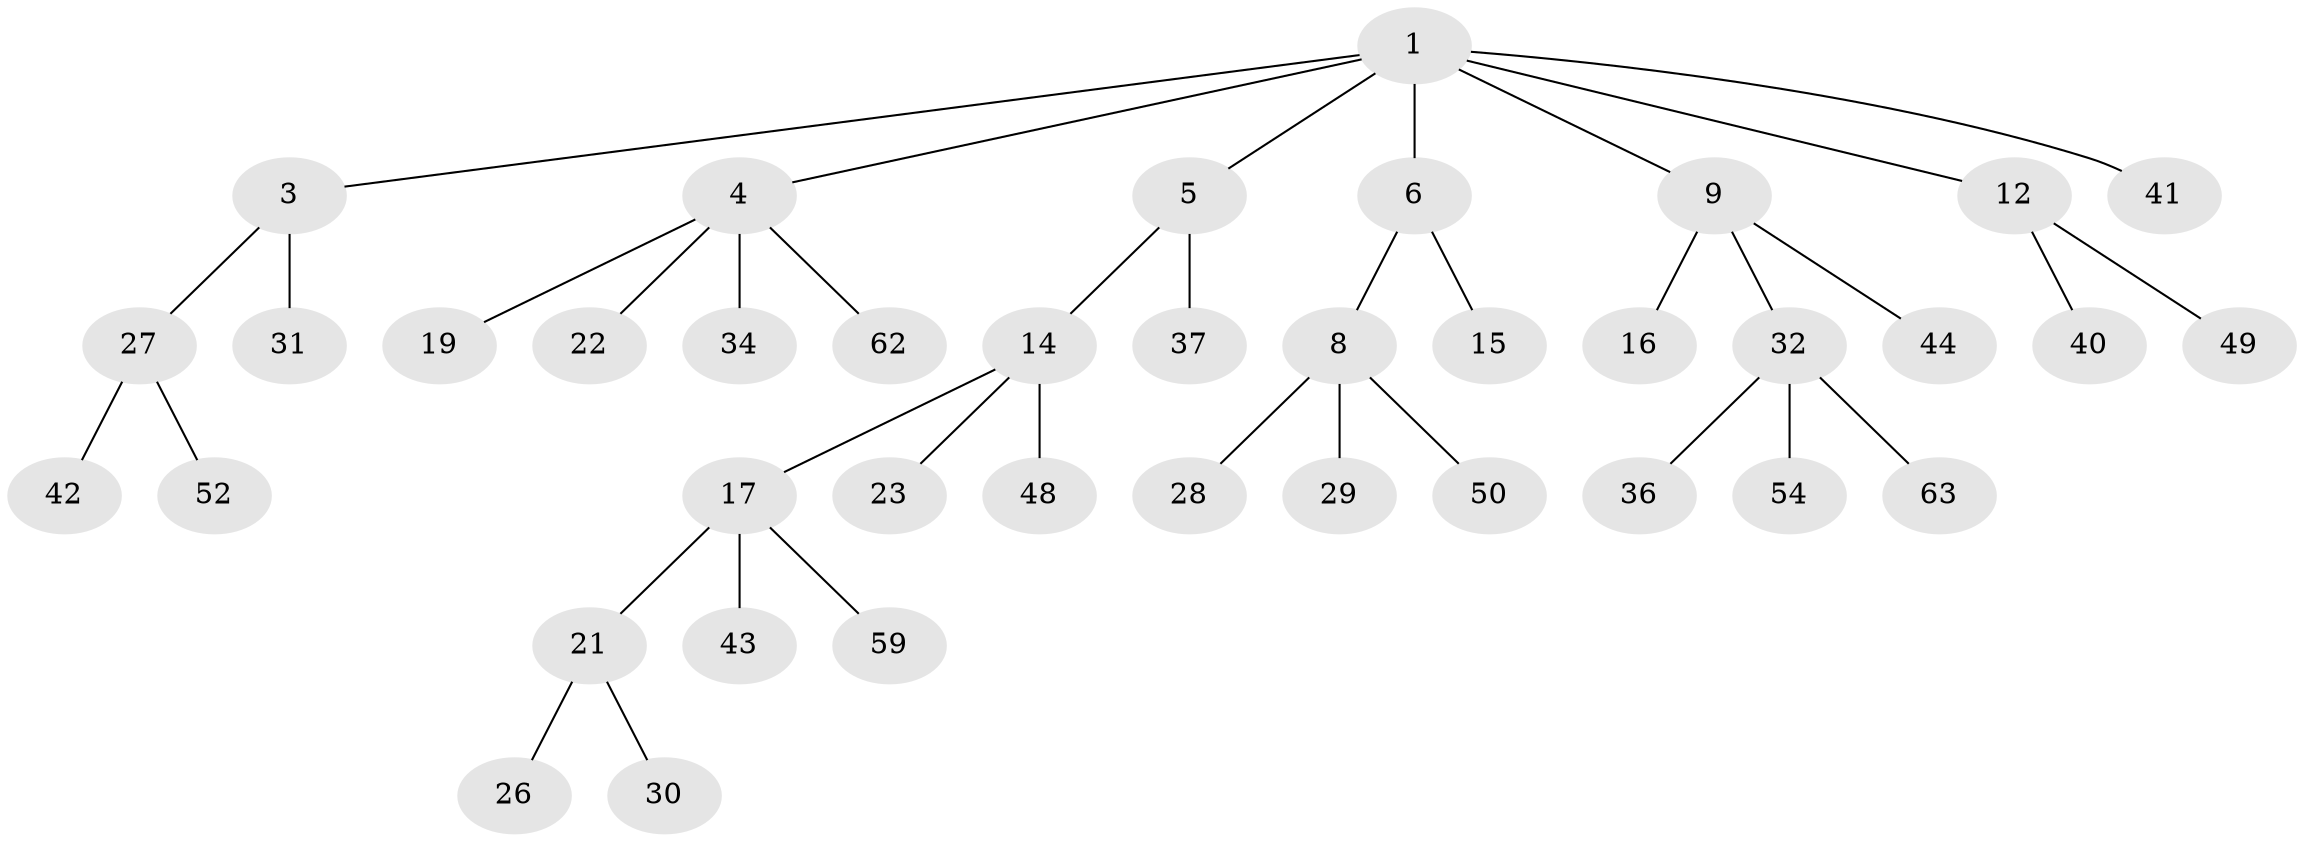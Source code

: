 // original degree distribution, {4: 0.07692307692307693, 5: 0.06153846153846154, 3: 0.13846153846153847, 2: 0.2153846153846154, 1: 0.5076923076923077}
// Generated by graph-tools (version 1.1) at 2025/19/03/04/25 18:19:09]
// undirected, 39 vertices, 38 edges
graph export_dot {
graph [start="1"]
  node [color=gray90,style=filled];
  1 [super="+2"];
  3 [super="+18+35"];
  4 [super="+20+60+7+11"];
  5 [super="+10"];
  6;
  8 [super="+25"];
  9 [super="+24+13+58"];
  12 [super="+33+51"];
  14;
  15;
  16;
  17 [super="+38"];
  19;
  21;
  22 [super="+47"];
  23 [super="+56"];
  26;
  27;
  28 [super="+53"];
  29 [super="+57"];
  30;
  31 [super="+55"];
  32;
  34;
  36;
  37;
  40;
  41;
  42;
  43 [super="+46"];
  44;
  48;
  49;
  50;
  52;
  54 [super="+65"];
  59;
  62;
  63;
  1 -- 3;
  1 -- 6;
  1 -- 9;
  1 -- 4;
  1 -- 5;
  1 -- 41;
  1 -- 12;
  3 -- 27;
  3 -- 31;
  4 -- 22;
  4 -- 19;
  4 -- 34;
  4 -- 62;
  5 -- 14;
  5 -- 37;
  6 -- 8;
  6 -- 15;
  8 -- 28;
  8 -- 29;
  8 -- 50;
  9 -- 16;
  9 -- 32;
  9 -- 44;
  12 -- 40;
  12 -- 49;
  14 -- 17;
  14 -- 23;
  14 -- 48;
  17 -- 21;
  17 -- 43;
  17 -- 59;
  21 -- 26;
  21 -- 30;
  27 -- 42;
  27 -- 52;
  32 -- 36;
  32 -- 54;
  32 -- 63;
}
